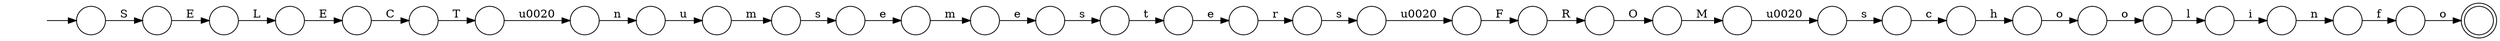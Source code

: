digraph Automaton {
  rankdir = LR;
  0 [shape=circle,label=""];
  0 -> 26 [label="\u0020"]
  1 [shape=circle,label=""];
  1 -> 13 [label="C"]
  2 [shape=circle,label=""];
  2 -> 30 [label="s"]
  3 [shape=circle,label=""];
  3 -> 22 [label="R"]
  4 [shape=circle,label=""];
  4 -> 11 [label="e"]
  5 [shape=circle,label=""];
  5 -> 32 [label="s"]
  6 [shape=circle,label=""];
  6 -> 9 [label="o"]
  7 [shape=circle,label=""];
  7 -> 4 [label="t"]
  8 [shape=circle,label=""];
  8 -> 16 [label="M"]
  9 [shape=circle,label=""];
  9 -> 20 [label="o"]
  10 [shape=circle,label=""];
  initial [shape=plaintext,label=""];
  initial -> 10
  10 -> 29 [label="S"]
  11 [shape=circle,label=""];
  11 -> 2 [label="r"]
  12 [shape=circle,label=""];
  12 -> 15 [label="f"]
  13 [shape=circle,label=""];
  13 -> 0 [label="T"]
  14 [shape=circle,label=""];
  14 -> 34 [label="L"]
  15 [shape=circle,label=""];
  15 -> 31 [label="o"]
  16 [shape=circle,label=""];
  16 -> 25 [label="\u0020"]
  17 [shape=circle,label=""];
  17 -> 3 [label="F"]
  18 [shape=circle,label=""];
  18 -> 33 [label="u"]
  19 [shape=circle,label=""];
  19 -> 24 [label="c"]
  20 [shape=circle,label=""];
  20 -> 28 [label="l"]
  21 [shape=circle,label=""];
  21 -> 23 [label="e"]
  22 [shape=circle,label=""];
  22 -> 8 [label="O"]
  23 [shape=circle,label=""];
  23 -> 7 [label="s"]
  24 [shape=circle,label=""];
  24 -> 6 [label="h"]
  25 [shape=circle,label=""];
  25 -> 19 [label="s"]
  26 [shape=circle,label=""];
  26 -> 18 [label="n"]
  27 [shape=circle,label=""];
  27 -> 12 [label="n"]
  28 [shape=circle,label=""];
  28 -> 27 [label="i"]
  29 [shape=circle,label=""];
  29 -> 14 [label="E"]
  30 [shape=circle,label=""];
  30 -> 17 [label="\u0020"]
  31 [shape=doublecircle,label=""];
  32 [shape=circle,label=""];
  32 -> 35 [label="e"]
  33 [shape=circle,label=""];
  33 -> 5 [label="m"]
  34 [shape=circle,label=""];
  34 -> 1 [label="E"]
  35 [shape=circle,label=""];
  35 -> 21 [label="m"]
}
